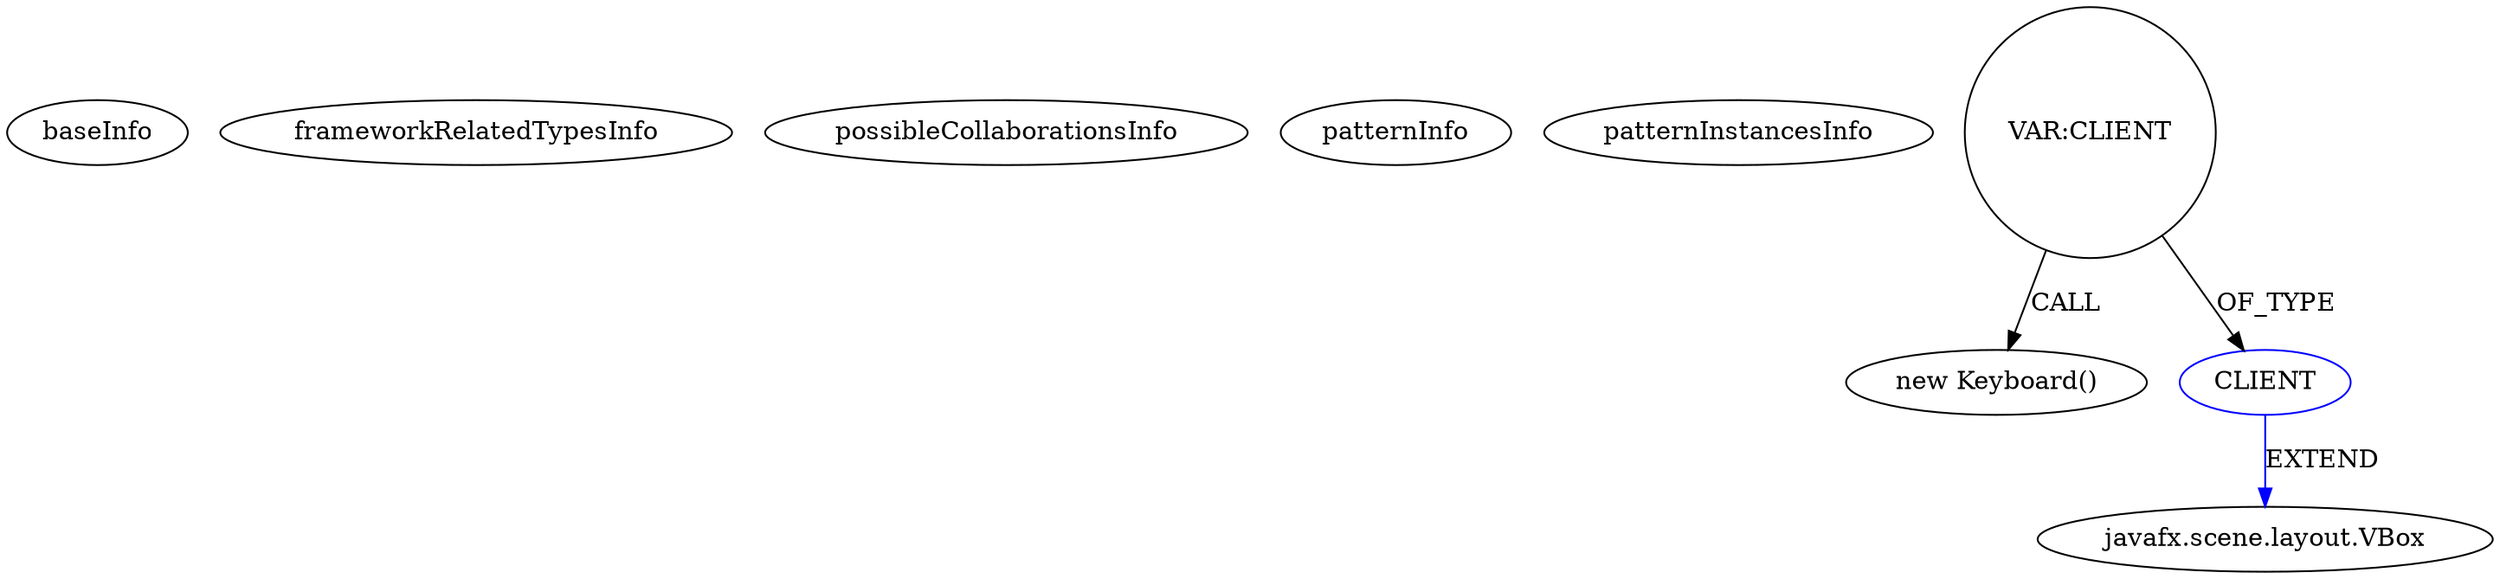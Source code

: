 digraph {
baseInfo[graphId=4518,category="pattern",isAnonymous=false,possibleRelation=false]
frameworkRelatedTypesInfo[]
possibleCollaborationsInfo[]
patternInfo[frequency=2.0,patternRootClient=null]
patternInstancesInfo[0="itollu-keyboard~/itollu-keyboard/keyboard-master/keyboard/src/main/java/tel/itollu/javafx/controls/screenKeyboard/HelloJavaFX.java~HelloJavaFX~3227",1="TobyRet-resizableKeyboard~/TobyRet-resizableKeyboard/resizableKeyboard-master/src/sample/Keyboard/ResizableKeyboardSample.java~ResizableKeyboardSample~1469"]
56[label="new Keyboard()",vertexType="CONSTRUCTOR_CALL",isFrameworkType=false]
57[label="VAR:CLIENT",vertexType="VARIABLE_EXPRESION",isFrameworkType=false,shape=circle]
5[label="CLIENT",vertexType="REFERENCE_CLIENT_CLASS_DECLARATION",isFrameworkType=false,color=blue]
6[label="javafx.scene.layout.VBox",vertexType="FRAMEWORK_CLASS_TYPE",isFrameworkType=false]
5->6[label="EXTEND",color=blue]
57->56[label="CALL"]
57->5[label="OF_TYPE"]
}
